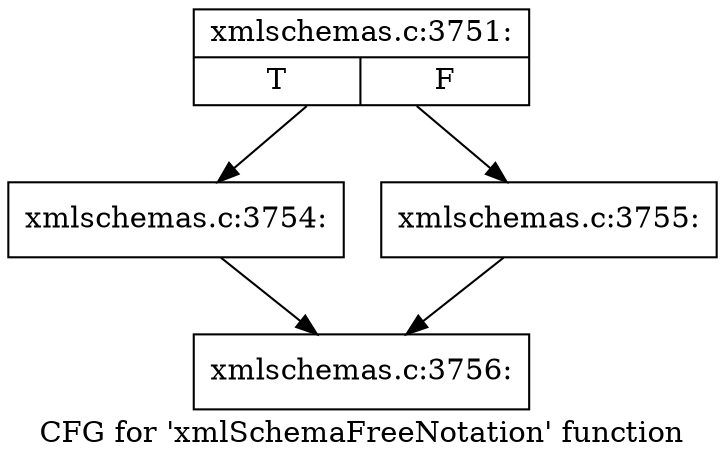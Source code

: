 digraph "CFG for 'xmlSchemaFreeNotation' function" {
	label="CFG for 'xmlSchemaFreeNotation' function";

	Node0x55d025dc0260 [shape=record,label="{xmlschemas.c:3751:|{<s0>T|<s1>F}}"];
	Node0x55d025dc0260 -> Node0x55d025dbff70;
	Node0x55d025dc0260 -> Node0x55d025dc20e0;
	Node0x55d025dbff70 [shape=record,label="{xmlschemas.c:3754:}"];
	Node0x55d025dbff70 -> Node0x55d025dc54b0;
	Node0x55d025dc20e0 [shape=record,label="{xmlschemas.c:3755:}"];
	Node0x55d025dc20e0 -> Node0x55d025dc54b0;
	Node0x55d025dc54b0 [shape=record,label="{xmlschemas.c:3756:}"];
}
